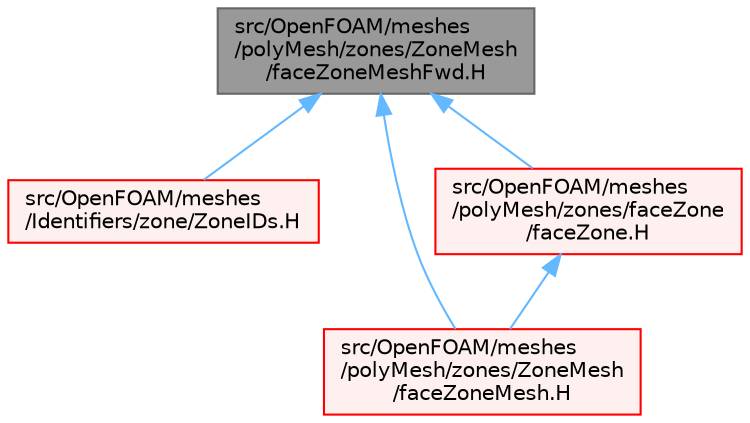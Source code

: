 digraph "src/OpenFOAM/meshes/polyMesh/zones/ZoneMesh/faceZoneMeshFwd.H"
{
 // LATEX_PDF_SIZE
  bgcolor="transparent";
  edge [fontname=Helvetica,fontsize=10,labelfontname=Helvetica,labelfontsize=10];
  node [fontname=Helvetica,fontsize=10,shape=box,height=0.2,width=0.4];
  Node1 [id="Node000001",label="src/OpenFOAM/meshes\l/polyMesh/zones/ZoneMesh\l/faceZoneMeshFwd.H",height=0.2,width=0.4,color="gray40", fillcolor="grey60", style="filled", fontcolor="black",tooltip=" "];
  Node1 -> Node2 [id="edge1_Node000001_Node000002",dir="back",color="steelblue1",style="solid",tooltip=" "];
  Node2 [id="Node000002",label="src/OpenFOAM/meshes\l/Identifiers/zone/ZoneIDs.H",height=0.2,width=0.4,color="red", fillcolor="#FFF0F0", style="filled",URL="$ZoneIDs_8H.html",tooltip=" "];
  Node1 -> Node29 [id="edge2_Node000001_Node000029",dir="back",color="steelblue1",style="solid",tooltip=" "];
  Node29 [id="Node000029",label="src/OpenFOAM/meshes\l/polyMesh/zones/ZoneMesh\l/faceZoneMesh.H",height=0.2,width=0.4,color="red", fillcolor="#FFF0F0", style="filled",URL="$faceZoneMesh_8H.html",tooltip="Foam::faceZoneMesh."];
  Node1 -> Node3756 [id="edge3_Node000001_Node003756",dir="back",color="steelblue1",style="solid",tooltip=" "];
  Node3756 [id="Node003756",label="src/OpenFOAM/meshes\l/polyMesh/zones/faceZone\l/faceZone.H",height=0.2,width=0.4,color="red", fillcolor="#FFF0F0", style="filled",URL="$faceZone_8H.html",tooltip=" "];
  Node3756 -> Node29 [id="edge4_Node003756_Node000029",dir="back",color="steelblue1",style="solid",tooltip=" "];
}
